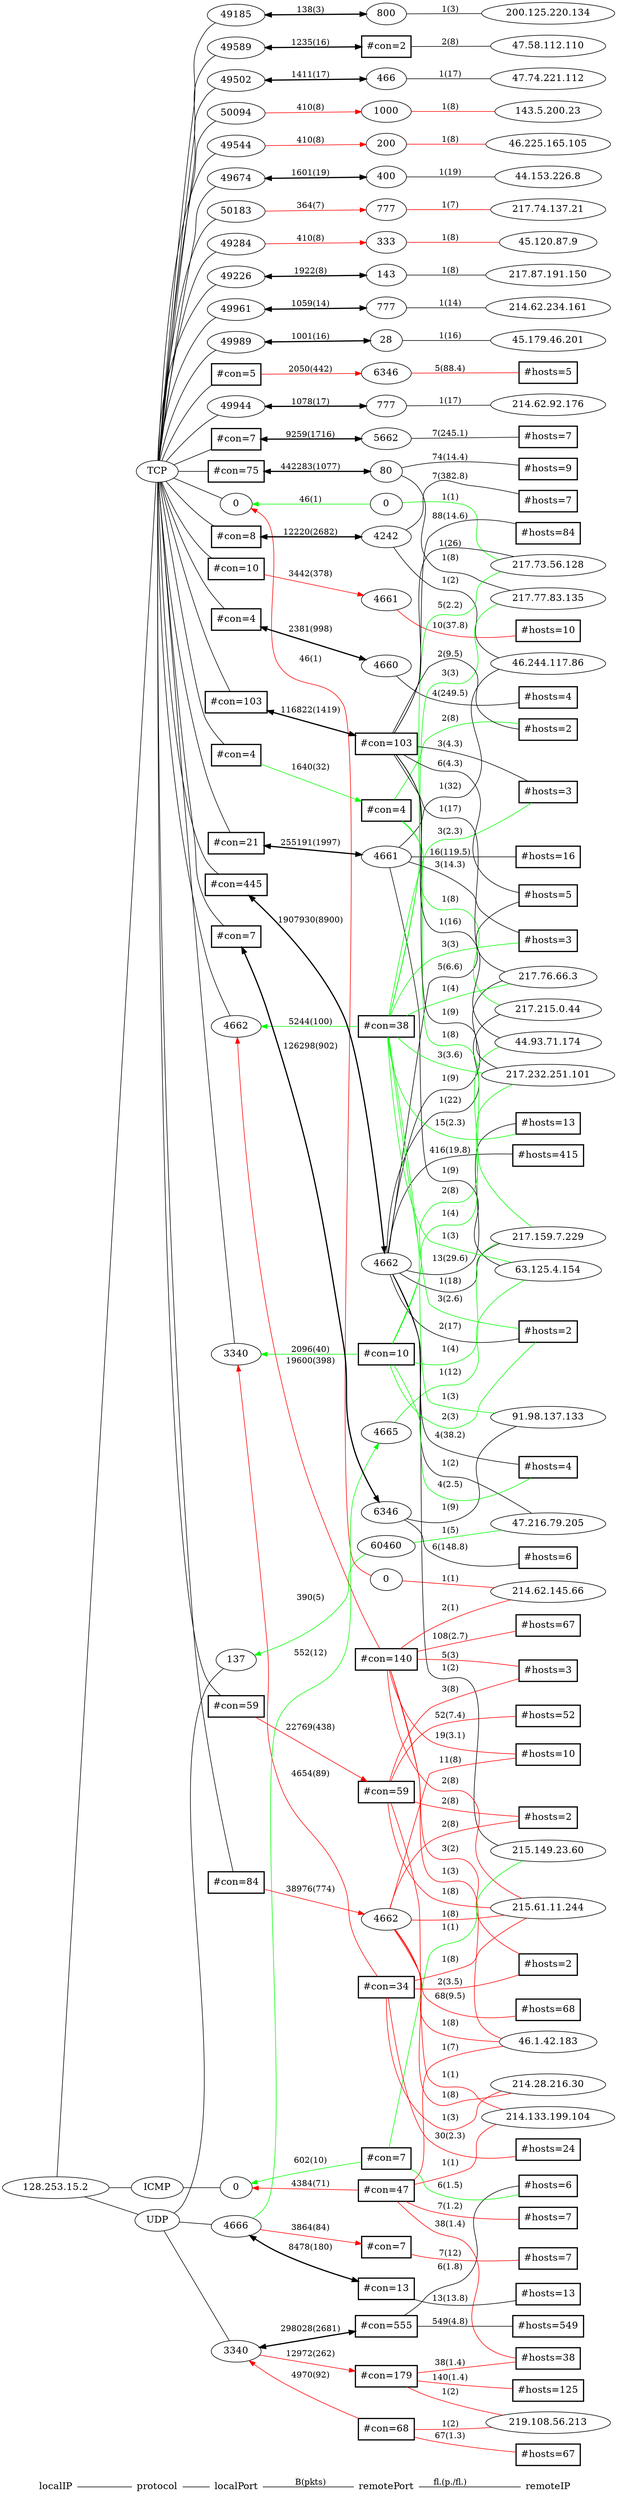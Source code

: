 graph G { /* Created by hpg2dot3() */
rankdir=LR;
node[shape=plaintext,fontsize=16];
"localIP"--"protocol"--"localPort""localPort"--"remotePort"[label="B(pkts)"]"remotePort"--"remoteIP"[label="fl.(p./fl.)"]
node[shape=ellipse];
subgraph 0{rank=same;"localIP";k1_2164068098;}
k1_2164068098[label="128.253.15.2"];
k1_2164068098--k2_1;
k1_2164068098--k2_17;
k1_2164068098--k2_6;
subgraph 1 {rank=same;"protocol";k2_6;k2_1;k2_17;}
k2_6[label="TCP"];
k2_1[label="ICMP"];
k2_17[label="UDP"];
k2_6--k3_268438796;
k2_6--k3_268484641;
k2_17--k3_3340;
k2_6--k3_268485045;
k2_6--k3_268484958;
k2_17--k3_137;
k2_6--k3_268435456;
k2_6--k3_268485550;
k2_6--k3_268485000;
k2_1--k3_536870912;
k2_6--k3_268485130;
k2_6--k3_268485445;
k2_6--k3_268485639;
k2_6--k3_268440118;
k2_6--k3_268484740;
k2_6--k3_268484682;
k2_17--k3_4666;
k2_6--k3_268485400;
k2_6--k3_268485417;
k2_6--k3_5898244;
k2_6--k3_283181064;
k2_6--k3_280100948;
k2_6--k3_282066951;
k2_6--k3_280166475;
k2_6--k3_5701735;
k2_6--k3_282198021;
k2_6--k3_280887317;
k2_6--k3_283377674;
k2_6--k3_5767227;
k2_6--k3_280756228;
k2_6--k3_280232381;
k2_6--k3_281411591;
subgraph 2 {rank=same;"localPort";k3_268484740;k3_268485130;k3_268485639;k3_280166475;k3_283377674;k3_3340;k3_268485400;k3_268435456;k3_282066951;k3_137;k3_5898244;k3_5767227;k3_280756228;k3_268484958;k3_268485045;k3_268485000;k3_281411591;k3_268484641;k3_280100948;k3_268438796;k3_268485417;k3_280887317;k3_268485550;k3_268484682;k3_4666;k3_283181064;k3_280232381;k3_268485445;k3_536870912;k3_282198021;k3_5701735;k3_268440118;}
k3_268484740[label="49284"];
k3_268485130[label="49674"];
k3_268485639[label="50183"];
k3_280166475[label="#con=75", shape=box, style=bold];
k3_283377674[label="#con=10", shape=box, style=bold];
k3_3340[label="3340"];
k3_268485400[label="49944"];
k3_268435456[label="0"];
k3_282066951[label="#con=7", shape=box, style=bold];
k3_137[label="137"];
k3_5898244[label="#con=4", shape=box, style=bold];
k3_5767227[label="#con=59", shape=box, style=bold];
k3_280756228[label="#con=4", shape=box, style=bold];
k3_268484958[label="49502"];
k3_268485045[label="49589"];
k3_268485000[label="49544"];
k3_281411591[label="#con=7", shape=box, style=bold];
k3_268484641[label="49185"];
k3_280100948[label="#con=84", shape=box, style=bold];
k3_268438796[label="3340"];
k3_268485417[label="49961"];
k3_280887317[label="#con=21", shape=box, style=bold];
k3_268485550[label="50094"];
k3_268484682[label="49226"];
k3_4666[label="4666"];
k3_283181064[label="#con=8", shape=box, style=bold];
k3_280232381[label="#con=445", shape=box, style=bold];
k3_268485445[label="49989"];
k3_536870912[label="0"];
k3_282198021[label="#con=5", shape=box, style=bold];
k3_5701735[label="#con=103", shape=box, style=bold];
k3_268440118[label="4662"];
k3_268435456--k4_1342832640[dir=back, color=red][label="46(1)"];
k3_268484682--k4_269222031[style=bold,dir=both][label="1922(8)"];
k3_268485130--k4_268698000[style=bold,dir=both][label="1601(19)"];
k3_268484958--k4_268566994[style=bold,dir=both][label="1411(17)"];
k3_137--k4_2147609644[dir=back, color=green][label="390(5)"];
k3_268485000--k4_1342374088[dir=forward, color=red][label="410(8)"];
k3_268485550--k4_1342637032[dir=forward, color=red][label="410(8)"];
k3_268485400--k4_269157129[style=bold,dir=both][label="1078(17)"];
k3_268485639--k4_1343095561[dir=forward, color=red][label="364(7)"];
k3_268485417--k4_269026057[style=bold,dir=both][label="1059(14)"];
k3_268435456--k4_2416771072[dir=back, color=green][label="46(1)"];
k3_268484641--k4_268960544[style=bold,dir=both][label="138(3)"];
k3_268485445--k4_268763164[style=bold,dir=both][label="1001(16)"];
k3_4666--k4_2147488313[dir=forward, color=green][label="552(12)"];
k3_268484740--k4_1342570829[dir=forward, color=red][label="410(8)"];
k3_280232381--k4_269816374[style=bold,dir=both][label="1907930(8900)"];
k3_281411591--k4_269686986[style=bold,dir=both][label="126298(902)"];
k3_280166475--k4_269942864[style=bold,dir=both][label="442283(1077)"];
k3_283181064--k4_269881490[style=bold,dir=both][label="12220(2682)"];
k3_280887317--k4_269554229[style=bold,dir=both][label="255191(1997)"];
k3_283377674--k4_1343754805[dir=forward, color=red][label="3442(378)"];
k3_282198021--k4_1343363274[dir=forward, color=red][label="2050(442)"];
k3_280756228--k4_269488692[style=bold,dir=both][label="2381(998)"];
k3_280100948--k4_1343164982[dir=forward, color=red][label="38976(774)"];
k3_282066951--k4_269751838[style=bold,dir=both][label="9259(1716)"];
k3_3340--k4_68616747[style=bold,dir=both][label="298028(2681)"];
k3_3340--k4_1108607044[dir=back, color=red][label="4970(92)"];
k3_536870912--k4_1111949359[dir=back, color=red][label="4384(71)"];
k3_4666--k4_83558413[style=bold,dir=both][label="8478(180)"];
k3_268485045--k4_76939266[style=bold,dir=both][label="1235(16)"];
k3_268440118--k4_1109393548[dir=back, color=red][label="19600(398)"];
k3_268438796--k4_2327052298[dir=back, color=green][label="2096(40)"];
k3_4666--k4_1106837511[dir=forward, color=red][label="3864(84)"];
k3_536870912--k4_2320039943[dir=back, color=green][label="602(10)"];
k3_268440118--k4_2325413926[dir=back, color=green][label="5244(100)"];
k3_268438796--k4_1110573090[dir=back, color=red][label="4654(89)"];
k3_3340--k4_1090715827[dir=forward, color=red][label="12972(262)"];
k3_5898244--k4_2304376836[dir=forward, color=green][label="1640(32)"];
k3_5767227--k4_1096286267[dir=forward, color=red][label="22769(438)"];
k3_5701735--k4_72810599[style=bold,dir=both][label="116822(1419)"];
subgraph 3 {rank=same;"remotePort";k4_2320039943;k4_1109393548;k4_76939266;k4_1111949359;k4_268763164;k4_1106837511;k4_83558413;k4_268566994;k4_2327052298;k4_1343095561;k4_269816374;k4_2416771072;k4_1110573090;k4_1343754805;k4_269751838;k4_269554229;k4_1090715827;k4_1342637032;k4_2147488313;k4_2325413926;k4_269942864;k4_269881490;k4_268698000;k4_1343164982;k4_2304376836;k4_1108607044;k4_268960544;k4_68616747;k4_1096286267;k4_1342570829;k4_269222031;k4_72810599;k4_1342832640;k4_269488692;k4_1343363274;k4_269026057;k4_269686986;k4_2147609644;k4_269157129;k4_1342374088;}
k4_2320039943[label="#con=7", shape=box, style=bold];
k4_1109393548[label="#con=140", shape=box, style=bold];
k4_76939266[label="#con=2", shape=box, style=bold];
k4_1111949359[label="#con=47", shape=box, style=bold];
k4_268763164[label="28"];
k4_1106837511[label="#con=7", shape=box, style=bold];
k4_83558413[label="#con=13", shape=box, style=bold];
k4_268566994[label="466"];
k4_2327052298[label="#con=10", shape=box, style=bold];
k4_1343095561[label="777"];
k4_269816374[label="4662"];
k4_2416771072[label="0"];
k4_1110573090[label="#con=34", shape=box, style=bold];
k4_1343754805[label="4661"];
k4_269751838[label="5662"];
k4_269554229[label="4661"];
k4_1090715827[label="#con=179", shape=box, style=bold];
k4_1342637032[label="1000"];
k4_2147488313[label="4665"];
k4_2325413926[label="#con=38", shape=box, style=bold];
k4_269942864[label="80"];
k4_269881490[label="4242"];
k4_268698000[label="400"];
k4_1343164982[label="4662"];
k4_2304376836[label="#con=4", shape=box, style=bold];
k4_1108607044[label="#con=68", shape=box, style=bold];
k4_268960544[label="800"];
k4_68616747[label="#con=555", shape=box, style=bold];
k4_1096286267[label="#con=59", shape=box, style=bold];
k4_1342570829[label="333"];
k4_269222031[label="143"];
k4_72810599[label="#con=103", shape=box, style=bold];
k4_1342832640[label="0"];
k4_269488692[label="4660"];
k4_1343363274[label="6346"];
k4_269026057[label="777"];
k4_269686986[label="6346"];
k4_2147609644[label="60460"];
k4_269157129[label="777"];
k4_1342374088[label="200"];
k4_269881490--k5_787772758[label="1(2)"];
k4_1342637032--k5_2399520791[color=red][label="1(8)"];
k4_269157129--k5_3594411184[label="1(17)"];
k4_1343095561--k5_3645540629[color=red][label="1(7)"];
k4_1342570829--k5_762861321[color=red][label="1(8)"];
k4_269816374--k5_3645653507[label="1(9)"];
k4_268960544--k5_3363691654[label="1(3)"];
k4_1343164982--k5_3592214558[color=red][label="1(8)"];
k4_1342832640--k5_3594424642[color=red][label="1(1)"];
k4_2416771072--k5_3645454464[color=green][label="1(1)"];
k4_269026057--k5_3594447521[label="1(14)"];
k4_269554229--k5_787772758[label="1(32)"];
k4_269816374--k5_3654746156[label="1(22)"];
k4_1343164982--k5_3611102196[color=red][label="1(8)"];
k4_2147609644--k5_802705357[color=green][label="1(5)"];
k4_269222031--k5_3646406550[label="1(8)"];
k4_269816374--k5_3651078117[label="1(18)"];
k4_2147488313--k5_1065157786[color=green][label="1(12)"];
k4_269554229--k5_1065157786[label="1(9)"];
k4_268698000--k5_748282376[label="1(19)"];
k4_269816374--k5_3616872252[label="1(2)"];
k4_268566994--k5_793435504[label="1(17)"];
k4_76939266--k5_792359022[label="2(8)"];
k4_1343164982--k5_771828407[color=red][label="1(8)"];
k4_268763164--k5_766717641[label="1(16)"];
k4_269816374--k5_802705357[label="1(2)"];
k4_269942864--k5_3645723527[label="1(8)"];
k4_269686986--k5_1533184389[label="1(9)"];
k4_1342374088--k5_786539881[color=red][label="1(8)"];
k4_72810599--k5_744310702[label="1(16)"];
k4_1109393548--k5_3611102196[color=red][label="2(8)"];
k4_1111949359--k5_3599091560[color=red][label="1(1)"];
k4_1110573090--k5_3592214558[color=red][label="1(3)"];
k4_1090715827--k5_3681302741[color=red][label="1(2)"];
k4_1096286267--k5_3611102196[color=red][label="1(8)"];
k4_2325413926--k5_3655924581[color=green][label="3(3.6)"];
k4_2325413926--k5_3645653507[color=green][label="1(4)"];
k4_2327052298--k5_3655924581[color=green][label="1(4)"];
k4_1111949359--k5_771828407[color=red][label="1(7)"];
k4_2325413926--k5_1065157786[color=green][label="1(3)"];
k4_2320039943--k5_3616872252[color=green][label="1(1)"];
k4_1110573090--k5_3611102196[color=red][label="1(8)"];
k4_2325413926--k5_1533184389[color=green][label="1(3)"];
k4_1109393548--k5_3594424642[color=red][label="2(1)"];
k4_2327052298--k5_3651078117[color=green][label="1(4)"];
k4_2325413926--k5_3645723527[color=green][label="3(3)"];
k4_2304376836--k5_3654746156[color=green][label="1(8)"];
k4_1108607044--k5_3681302741[color=red][label="1(2)"];
k4_1096286267--k5_3599091560[color=red][label="1(1)"];
k4_72810599--k5_3645653507[label="1(17)"];
k4_2325413926--k5_3645454464[color=green][label="5(2.2)"];
k4_1109393548--k5_771828407[color=red][label="1(3)"];
k4_72810599--k5_3655924581[label="1(9)"];
k4_2304376836--k5_3651078117[color=green][label="1(8)"];
k4_72810599--k5_3645454464[label="1(26)"];
k4_2327052298--k5_744310702[color=green][label="2(8)"];
k4_1343164982--k5_4294574082[color=red][label="2(8)"];
k4_269554229--k5_180224016[label="16(119.5)"];
k4_269816374--k5_179569055[label="416(19.8)"];
k4_269816374--k5_4294770692[label="4(38.2)"];
k4_269816374--k5_4293459970[label="2(17)"];
k4_1343754805--k5_182714378[color=red][label="10(37.8)"];
k4_269881490--k5_182517767[label="7(382.8)"];
k4_269751838--k5_181403655[label="7(245.1)"];
k4_269816374--k5_4294508557[label="13(29.6)"];
k4_1343363274--k5_181534725[color=red][label="5(88.4)"];
k4_269816374--k5_4293853189[label="5(6.6)"];
k4_269554229--k5_4294836227[label="3(14.3)"];
k4_269686986--k5_180748294[label="6(148.8)"];
k4_1343164982--k5_179437636[color=red][label="68(9.5)"];
k4_1343164982--k5_4294639626[color=red][label="11(8)"];
k4_269488692--k5_180092932[label="4(249.5)"];
k4_269942864--k5_179503113[label="74(14.4)"];
k4_1090715827--k5_196733[color=red][label="140(1.4)"];
k4_2304376836--k5_4294311938[color=green][label="2(8)"];
k4_68616747--k5_1507877[label="549(4.8)"];
k4_2325413926--k5_4294377475[color=green][label="3(2.3)"];
k4_1108607044--k5_1310787[color=red][label="67(1.3)"];
k4_2325413926--k5_4294508557[color=green][label="15(2.3)"];
k4_72810599--k5_190251092[label="88(14.6)"];
k4_1109393548--k5_4294639626[color=red][label="19(3.1)"];
k4_1096286267--k5_4293656579[color=red][label="3(8)"];
k4_2320039943--k5_4293984262[color=green][label="6(1.5)"];
k4_72810599--k5_4294311938[label="2(9.5)"];
k4_1109393548--k5_4293656579[color=red][label="5(3)"];
k4_2325413926--k5_4293459970[color=green][label="3(2.6)"];
k4_1096286267--k5_4294574082[color=red][label="2(8)"];
k4_1110573090--k5_4294901762[color=red][label="2(3.5)"];
k4_72810599--k5_4294377475[label="3(4.3)"];
k4_68616747--k5_4293984262[label="6(1.8)"];
k4_1110573090--k5_3276824[color=red][label="30(2.3)"];
k4_1106837511--k5_16318471[color=red][label="7(12)"];
k4_2327052298--k5_4294770692[color=green][label="4(2.5)"];
k4_2327052298--k5_4293459970[color=green][label="2(3)"];
k4_83558413--k5_16449549[label="13(13.8)"];
k4_72810599--k5_4293853189[label="6(4.3)"];
k4_1111949359--k5_4294443046[color=red][label="38(1.4)"];
k4_1109393548--k5_2097219[color=red][label="108(2.7)"];
k4_1111949359--k5_4653063[color=red][label="7(1.2)"];
k4_1109393548--k5_4294901762[color=red][label="3(2)"];
k4_1096286267--k5_190316596[color=red][label="52(7.4)"];
k4_1090715827--k5_4294443046[color=red][label="38(1.4)"];
k4_2325413926--k5_4294836227[color=green][label="3(3)"];
subgraph 4 {rank=same;"remoteIP";k5_3594424642;k5_4294574082;k5_3276824;k5_3599091560;k5_748282376;k5_4294377475;k5_3651078117;k5_4653063;k5_196733;k5_4293656579;k5_4294311938;k5_744310702;k5_190316596;k5_4293984262;k5_190251092;k5_771828407;k5_802705357;k5_4293853189;k5_4294901762;k5_180224016;k5_4294443046;k5_3592214558;k5_179569055;k5_3654746156;k5_181403655;k5_4293853189;k5_1065157786;k5_793435504;k5_762861321;k5_16318471;k5_4293459970;k5_1310787;k5_3645653507;k5_179503113;k5_2097219;k5_4294574082;k5_3681302741;k5_3616872252;k5_4294836227;k5_180748294;k5_4294639626;k5_16449549;k5_786539881;k5_3645540629;k5_766717641;k5_4294836227;k5_3616872252;k5_3645653507;k5_3594447521;k5_3363691654;k5_792359022;k5_3646406550;k5_3645723527;k5_4294639626;k5_3645454464;k5_4294508557;k5_4293459970;k5_4294508557;k5_3645454464;k5_771828407;k5_180092932;k5_3645723527;k5_179437636;k5_4294770692;k5_3651078117;k5_182517767;k5_181534725;k5_3611102196;k5_1533184389;k5_1533184389;k5_3592214558;k5_4294770692;k5_3654746156;k5_182714378;k5_3655924581;k5_3594411184;k5_787772758;k5_2399520791;k5_1507877;k5_1065157786;k5_3611102196;k5_3594424642;}
k5_3594424642[label="214.62.145.66"];
k5_4294574082[label="#hosts=2", shape=box, style=bold];
k5_3276824[label="#hosts=24", shape=box, style=bold];
k5_3599091560[label="214.133.199.104"];
k5_748282376[label="44.153.226.8"];
k5_4294377475[label="#hosts=3", shape=box, style=bold];
k5_3651078117[label="217.159.7.229"];
k5_4653063[label="#hosts=7", shape=box, style=bold];
k5_196733[label="#hosts=125", shape=box, style=bold];
k5_4293656579[label="#hosts=3", shape=box, style=bold];
k5_4294311938[label="#hosts=2", shape=box, style=bold];
k5_744310702[label="44.93.71.174"];
k5_190316596[label="#hosts=52", shape=box, style=bold];
k5_4293984262[label="#hosts=6", shape=box, style=bold];
k5_190251092[label="#hosts=84", shape=box, style=bold];
k5_771828407[label="46.1.42.183"];
k5_802705357[label="47.216.79.205"];
k5_4293853189[label="#hosts=5", shape=box, style=bold];
k5_4294901762[label="#hosts=2", shape=box, style=bold];
k5_180224016[label="#hosts=16", shape=box, style=bold];
k5_4294443046[label="#hosts=38", shape=box, style=bold];
k5_3592214558[label="214.28.216.30"];
k5_179569055[label="#hosts=415", shape=box, style=bold];
k5_3654746156[label="217.215.0.44"];
k5_181403655[label="#hosts=7", shape=box, style=bold];
k5_4293853189[label="#hosts=5", shape=box, style=bold];
k5_1065157786[label="63.125.4.154"];
k5_793435504[label="47.74.221.112"];
k5_762861321[label="45.120.87.9"];
k5_16318471[label="#hosts=7", shape=box, style=bold];
k5_4293459970[label="#hosts=2", shape=box, style=bold];
k5_1310787[label="#hosts=67", shape=box, style=bold];
k5_3645653507[label="217.76.66.3"];
k5_179503113[label="#hosts=9", shape=box, style=bold];
k5_2097219[label="#hosts=67", shape=box, style=bold];
k5_4294574082[label="#hosts=2", shape=box, style=bold];
k5_3681302741[label="219.108.56.213"];
k5_3616872252[label="215.149.23.60"];
k5_4294836227[label="#hosts=3", shape=box, style=bold];
k5_180748294[label="#hosts=6", shape=box, style=bold];
k5_4294639626[label="#hosts=10", shape=box, style=bold];
k5_16449549[label="#hosts=13", shape=box, style=bold];
k5_786539881[label="46.225.165.105"];
k5_3645540629[label="217.74.137.21"];
k5_766717641[label="45.179.46.201"];
k5_4294836227[label="#hosts=3", shape=box, style=bold];
k5_3616872252[label="215.149.23.60"];
k5_3645653507[label="217.76.66.3"];
k5_3594447521[label="214.62.234.161"];
k5_3363691654[label="200.125.220.134"];
k5_792359022[label="47.58.112.110"];
k5_3646406550[label="217.87.191.150"];
k5_3645723527[label="217.77.83.135"];
k5_4294639626[label="#hosts=10", shape=box, style=bold];
k5_3645454464[label="217.73.56.128"];
k5_4294508557[label="#hosts=13", shape=box, style=bold];
k5_4293459970[label="#hosts=2", shape=box, style=bold];
k5_4294508557[label="#hosts=13", shape=box, style=bold];
k5_3645454464[label="217.73.56.128"];
k5_771828407[label="46.1.42.183"];
k5_180092932[label="#hosts=4", shape=box, style=bold];
k5_3645723527[label="217.77.83.135"];
k5_179437636[label="#hosts=68", shape=box, style=bold];
k5_4294770692[label="#hosts=4", shape=box, style=bold];
k5_3651078117[label="217.159.7.229"];
k5_182517767[label="#hosts=7", shape=box, style=bold];
k5_181534725[label="#hosts=5", shape=box, style=bold];
k5_3611102196[label="215.61.11.244"];
k5_1533184389[label="91.98.137.133"];
k5_1533184389[label="91.98.137.133"];
k5_3592214558[label="214.28.216.30"];
k5_4294770692[label="#hosts=4", shape=box, style=bold];
k5_3654746156[label="217.215.0.44"];
k5_182714378[label="#hosts=10", shape=box, style=bold];
k5_3655924581[label="217.232.251.101"];
k5_3594411184[label="214.62.92.176"];
k5_787772758[label="46.244.117.86"];
k5_2399520791[label="143.5.200.23"];
k5_1507877[label="#hosts=549", shape=box, style=bold];
k5_1065157786[label="63.125.4.154"];
k5_3611102196[label="215.61.11.244"];
k5_3594424642[label="214.62.145.66"];
}
